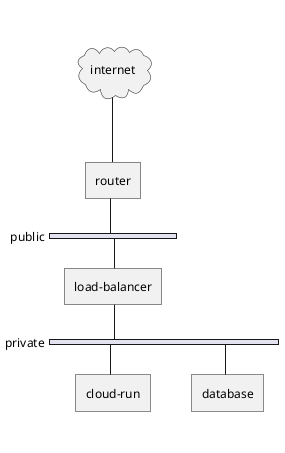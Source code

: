 @startuml
nwdiag {
    internet [ shape = cloud ]
    router
    internet -- router

    network public {
        router;
        load-balancer;
    }

    network private {
        load-balancer;  
        cloud-run;      
        database;
    }
}
@enduml